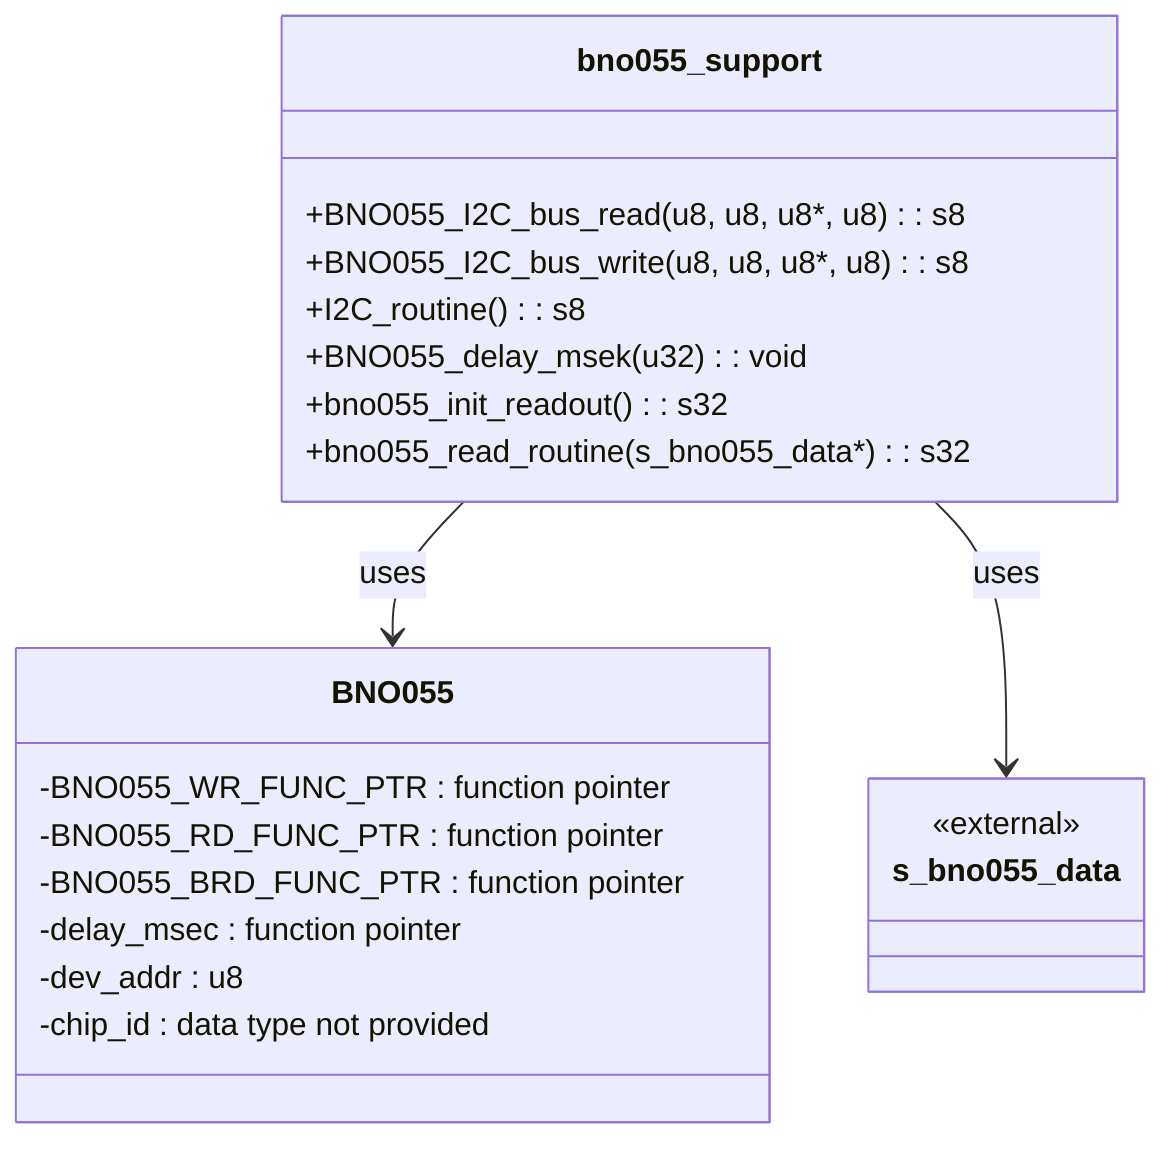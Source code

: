 classDiagram

    class BNO055 {
        -BNO055_WR_FUNC_PTR : function pointer
        -BNO055_RD_FUNC_PTR : function pointer
        -BNO055_BRD_FUNC_PTR : function pointer
        -delay_msec : function pointer
        -dev_addr : u8
        -chip_id : data type not provided
    }
    
    class bno055_support {
        +BNO055_I2C_bus_read(u8, u8, u8*, u8) : s8
        +BNO055_I2C_bus_write(u8, u8, u8*, u8) : s8
        +I2C_routine() : s8
        +BNO055_delay_msek(u32) : void
        +bno055_init_readout() : s32
        +bno055_read_routine(s_bno055_data*) : s32
    }
    
    class s_bno055_data {
        <<external>>
    }
    
    bno055_support --> BNO055 : uses
    bno055_support --> s_bno055_data : uses